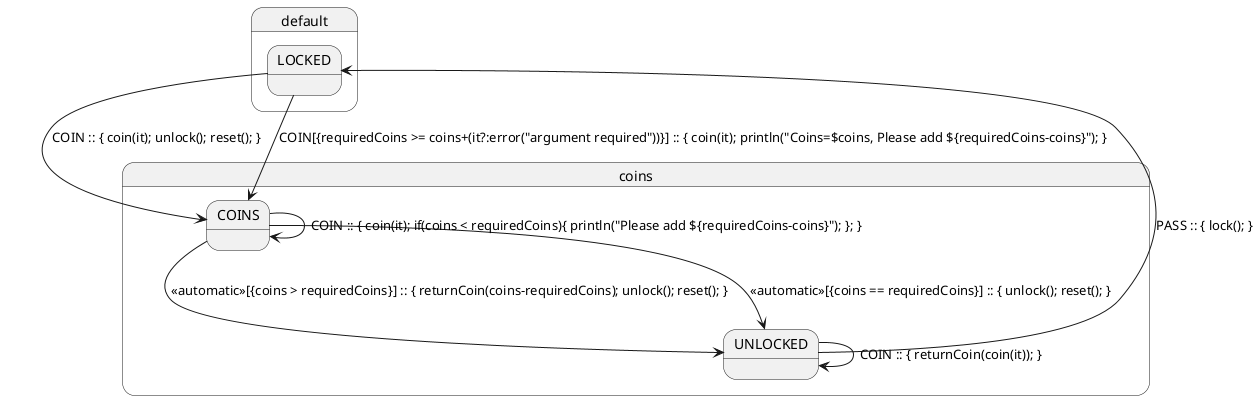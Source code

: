 @startuml
state coins {
COINS --> UNLOCKED : <<automatic>>[{coins > requiredCoins}] :: { returnCoin(coins-requiredCoins); unlock(); reset(); }
COINS --> UNLOCKED : <<automatic>>[{coins == requiredCoins}] :: { unlock(); reset(); }
COINS --> COINS : COIN :: { coin(it); if(coins < requiredCoins){ println("Please add ${requiredCoins-coins}"); }; }
}
state default {
LOCKED --> COINS : COIN :: { coin(it); unlock(); reset(); }
LOCKED --> COINS : COIN[{requiredCoins >= coins+(it?:error("argument required"))}] :: { coin(it); println("Coins=$coins, Please add ${requiredCoins-coins}"); }
UNLOCKED --> UNLOCKED : COIN :: { returnCoin(coin(it)); }
UNLOCKED --> LOCKED : PASS :: { lock(); }
}
@enduml
